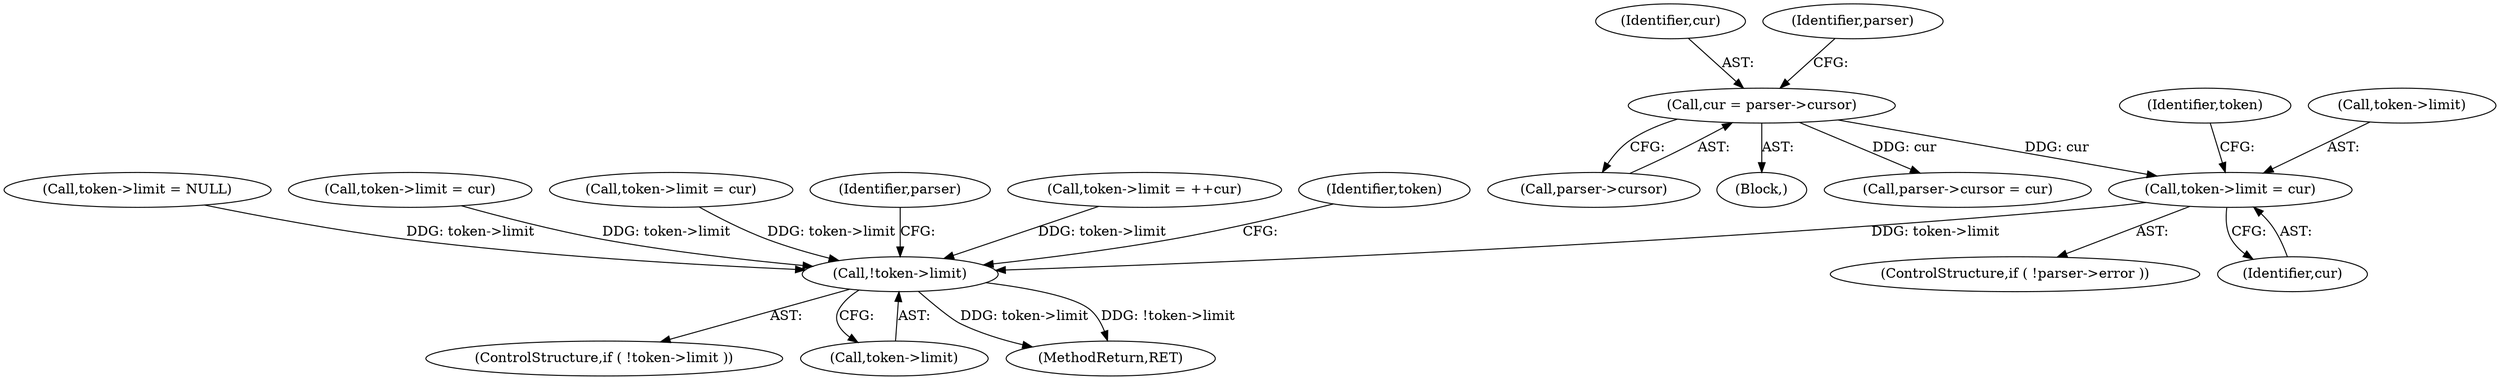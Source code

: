 digraph "0_savannah_3774fc08b502c3e685afca098b6e8a195aded6a0@pointer" {
"1000424" [label="(Call,token->limit = cur)"];
"1000414" [label="(Call,cur = parser->cursor)"];
"1000430" [label="(Call,!token->limit)"];
"1000241" [label="(Call,token->limit = NULL)"];
"1000285" [label="(Call,token->limit = cur)"];
"1000309" [label="(Call,token->limit = cur)"];
"1000416" [label="(Call,parser->cursor)"];
"1000424" [label="(Call,token->limit = cur)"];
"1000429" [label="(ControlStructure,if ( !token->limit ))"];
"1000447" [label="(Identifier,parser)"];
"1000266" [label="(Block,)"];
"1000415" [label="(Identifier,cur)"];
"1000419" [label="(ControlStructure,if ( !parser->error ))"];
"1000428" [label="(Identifier,cur)"];
"1000431" [label="(Call,token->limit)"];
"1000432" [label="(Identifier,token)"];
"1000425" [label="(Call,token->limit)"];
"1000373" [label="(Call,token->limit = ++cur)"];
"1000437" [label="(Identifier,token)"];
"1000450" [label="(MethodReturn,RET)"];
"1000430" [label="(Call,!token->limit)"];
"1000445" [label="(Call,parser->cursor = cur)"];
"1000422" [label="(Identifier,parser)"];
"1000414" [label="(Call,cur = parser->cursor)"];
"1000424" -> "1000419"  [label="AST: "];
"1000424" -> "1000428"  [label="CFG: "];
"1000425" -> "1000424"  [label="AST: "];
"1000428" -> "1000424"  [label="AST: "];
"1000432" -> "1000424"  [label="CFG: "];
"1000414" -> "1000424"  [label="DDG: cur"];
"1000424" -> "1000430"  [label="DDG: token->limit"];
"1000414" -> "1000266"  [label="AST: "];
"1000414" -> "1000416"  [label="CFG: "];
"1000415" -> "1000414"  [label="AST: "];
"1000416" -> "1000414"  [label="AST: "];
"1000422" -> "1000414"  [label="CFG: "];
"1000414" -> "1000445"  [label="DDG: cur"];
"1000430" -> "1000429"  [label="AST: "];
"1000430" -> "1000431"  [label="CFG: "];
"1000431" -> "1000430"  [label="AST: "];
"1000437" -> "1000430"  [label="CFG: "];
"1000447" -> "1000430"  [label="CFG: "];
"1000430" -> "1000450"  [label="DDG: token->limit"];
"1000430" -> "1000450"  [label="DDG: !token->limit"];
"1000309" -> "1000430"  [label="DDG: token->limit"];
"1000285" -> "1000430"  [label="DDG: token->limit"];
"1000241" -> "1000430"  [label="DDG: token->limit"];
"1000373" -> "1000430"  [label="DDG: token->limit"];
}
